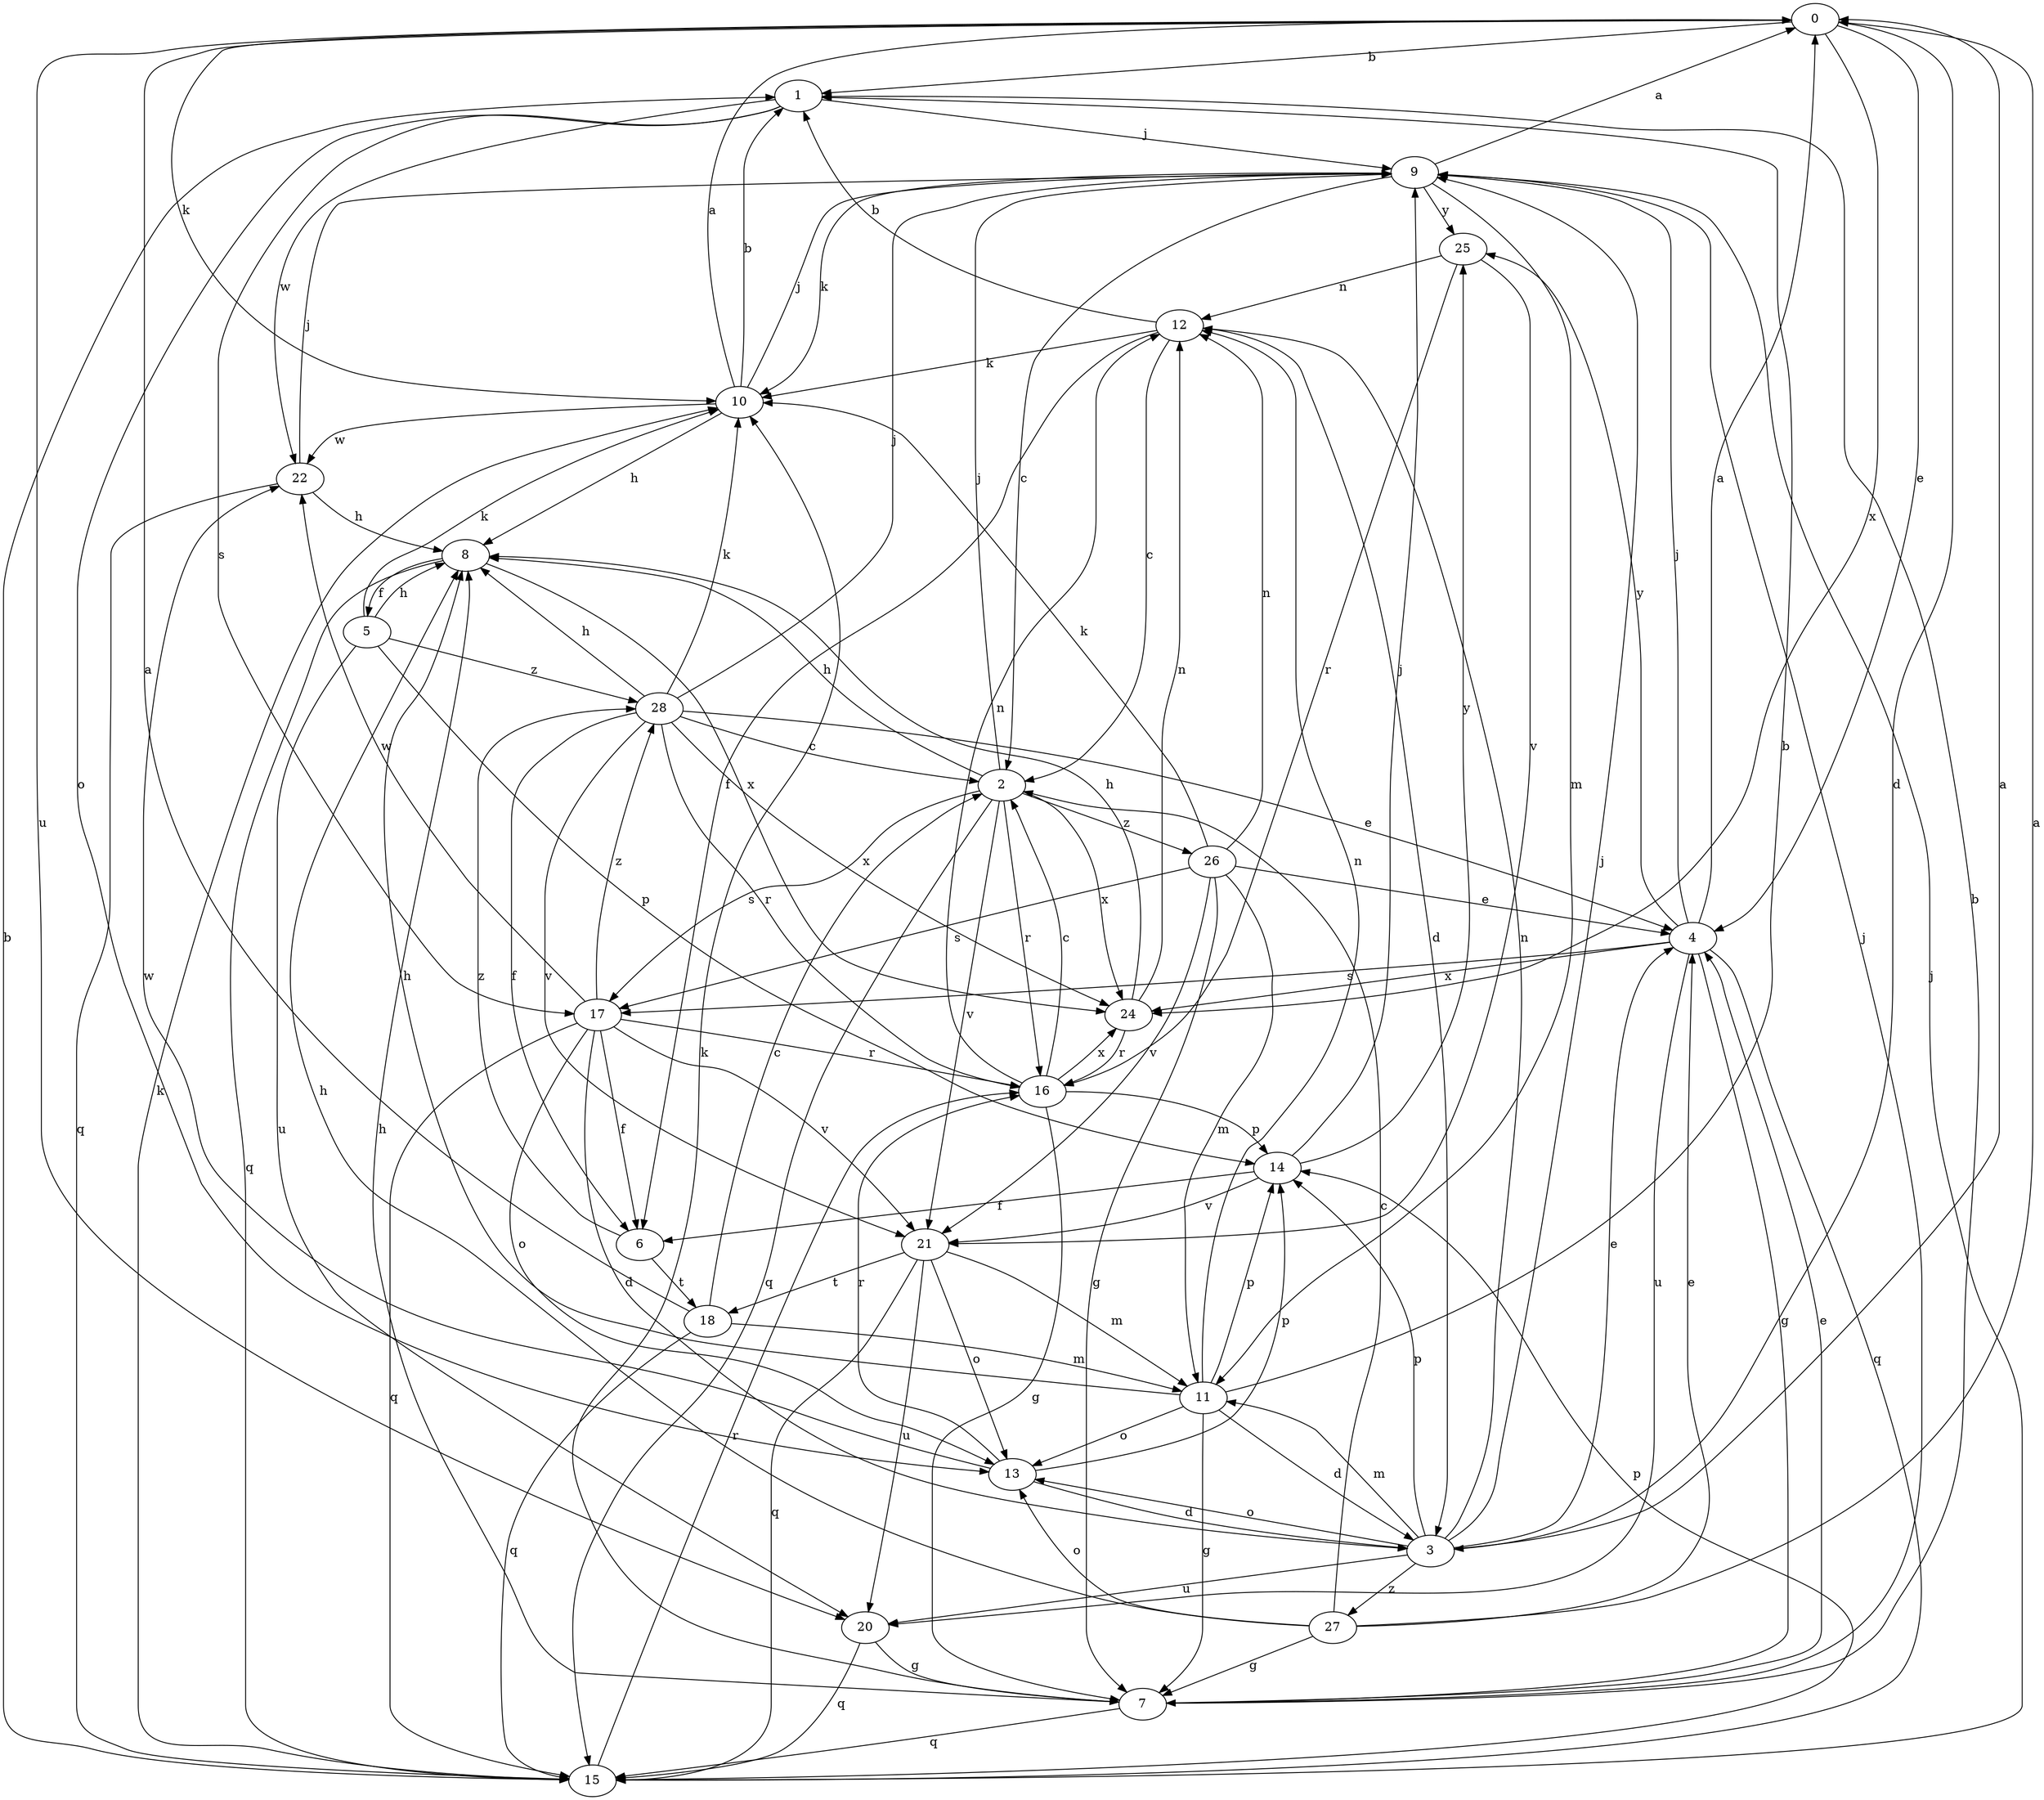 strict digraph  {
0;
1;
2;
3;
4;
5;
6;
7;
8;
9;
10;
11;
12;
13;
14;
15;
16;
17;
18;
20;
21;
22;
24;
25;
26;
27;
28;
0 -> 1  [label=b];
0 -> 3  [label=d];
0 -> 4  [label=e];
0 -> 10  [label=k];
0 -> 20  [label=u];
0 -> 24  [label=x];
1 -> 9  [label=j];
1 -> 13  [label=o];
1 -> 17  [label=s];
1 -> 22  [label=w];
2 -> 8  [label=h];
2 -> 9  [label=j];
2 -> 15  [label=q];
2 -> 16  [label=r];
2 -> 17  [label=s];
2 -> 21  [label=v];
2 -> 24  [label=x];
2 -> 26  [label=z];
3 -> 0  [label=a];
3 -> 4  [label=e];
3 -> 9  [label=j];
3 -> 11  [label=m];
3 -> 12  [label=n];
3 -> 13  [label=o];
3 -> 14  [label=p];
3 -> 20  [label=u];
3 -> 27  [label=z];
4 -> 0  [label=a];
4 -> 7  [label=g];
4 -> 9  [label=j];
4 -> 15  [label=q];
4 -> 17  [label=s];
4 -> 20  [label=u];
4 -> 24  [label=x];
4 -> 25  [label=y];
5 -> 8  [label=h];
5 -> 10  [label=k];
5 -> 14  [label=p];
5 -> 20  [label=u];
5 -> 28  [label=z];
6 -> 18  [label=t];
6 -> 28  [label=z];
7 -> 1  [label=b];
7 -> 4  [label=e];
7 -> 8  [label=h];
7 -> 9  [label=j];
7 -> 10  [label=k];
7 -> 15  [label=q];
8 -> 5  [label=f];
8 -> 15  [label=q];
8 -> 24  [label=x];
9 -> 0  [label=a];
9 -> 2  [label=c];
9 -> 10  [label=k];
9 -> 11  [label=m];
9 -> 25  [label=y];
10 -> 0  [label=a];
10 -> 1  [label=b];
10 -> 8  [label=h];
10 -> 9  [label=j];
10 -> 22  [label=w];
11 -> 1  [label=b];
11 -> 3  [label=d];
11 -> 7  [label=g];
11 -> 8  [label=h];
11 -> 12  [label=n];
11 -> 13  [label=o];
11 -> 14  [label=p];
12 -> 1  [label=b];
12 -> 2  [label=c];
12 -> 3  [label=d];
12 -> 6  [label=f];
12 -> 10  [label=k];
13 -> 3  [label=d];
13 -> 14  [label=p];
13 -> 16  [label=r];
13 -> 22  [label=w];
14 -> 6  [label=f];
14 -> 9  [label=j];
14 -> 21  [label=v];
14 -> 25  [label=y];
15 -> 1  [label=b];
15 -> 9  [label=j];
15 -> 10  [label=k];
15 -> 14  [label=p];
15 -> 16  [label=r];
16 -> 2  [label=c];
16 -> 7  [label=g];
16 -> 12  [label=n];
16 -> 14  [label=p];
16 -> 24  [label=x];
17 -> 3  [label=d];
17 -> 6  [label=f];
17 -> 13  [label=o];
17 -> 15  [label=q];
17 -> 16  [label=r];
17 -> 21  [label=v];
17 -> 22  [label=w];
17 -> 28  [label=z];
18 -> 0  [label=a];
18 -> 2  [label=c];
18 -> 11  [label=m];
18 -> 15  [label=q];
20 -> 7  [label=g];
20 -> 15  [label=q];
21 -> 11  [label=m];
21 -> 13  [label=o];
21 -> 15  [label=q];
21 -> 18  [label=t];
21 -> 20  [label=u];
22 -> 8  [label=h];
22 -> 9  [label=j];
22 -> 15  [label=q];
24 -> 8  [label=h];
24 -> 12  [label=n];
24 -> 16  [label=r];
25 -> 12  [label=n];
25 -> 16  [label=r];
25 -> 21  [label=v];
26 -> 4  [label=e];
26 -> 7  [label=g];
26 -> 10  [label=k];
26 -> 11  [label=m];
26 -> 12  [label=n];
26 -> 17  [label=s];
26 -> 21  [label=v];
27 -> 0  [label=a];
27 -> 2  [label=c];
27 -> 4  [label=e];
27 -> 7  [label=g];
27 -> 8  [label=h];
27 -> 13  [label=o];
28 -> 2  [label=c];
28 -> 4  [label=e];
28 -> 6  [label=f];
28 -> 8  [label=h];
28 -> 9  [label=j];
28 -> 10  [label=k];
28 -> 16  [label=r];
28 -> 21  [label=v];
28 -> 24  [label=x];
}
